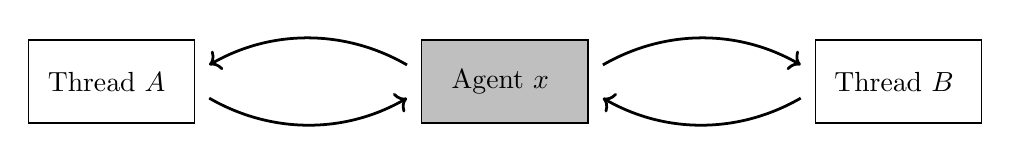 \begin{tikzpicture}
  \node at (-5,0) [align=center,draw,minimum height=30pt,minimum width=60pt] (A) {
    Thread $A$
  };

  \node at (0,0) [align=center,draw,fill=lightgray,minimum height=30pt,minimum width=60pt] (x) {
    Agent $x$
  };

  \node at (5,0) [align=center,draw,minimum height=30pt,minimum width=60pt] (B) {
    Thread $B$
  };

  \path[<-,line width=1pt, shorten <=6pt, shorten >=6pt] ([yshift=3pt]A.east) edge[in=150,out=30] ([yshift=3pt]x.west);
  \path[->,line width=1pt, shorten <=6pt, shorten >=6pt] ([yshift=-3pt]A.east) edge[in=-150,out=-30] ([yshift=-3pt]x.west);

  \path[<-,line width=1pt, shorten <=6pt, shorten >=6pt] ([yshift=3pt]B.west) edge[in=30,out=150] ([yshift=3pt]x.east);
  \path[->,line width=1pt, shorten <=6pt, shorten >=6pt] ([yshift=-3pt]B.west) edge[in=-30,out=-150] ([yshift=-3pt]x.east);
\end{tikzpicture}
